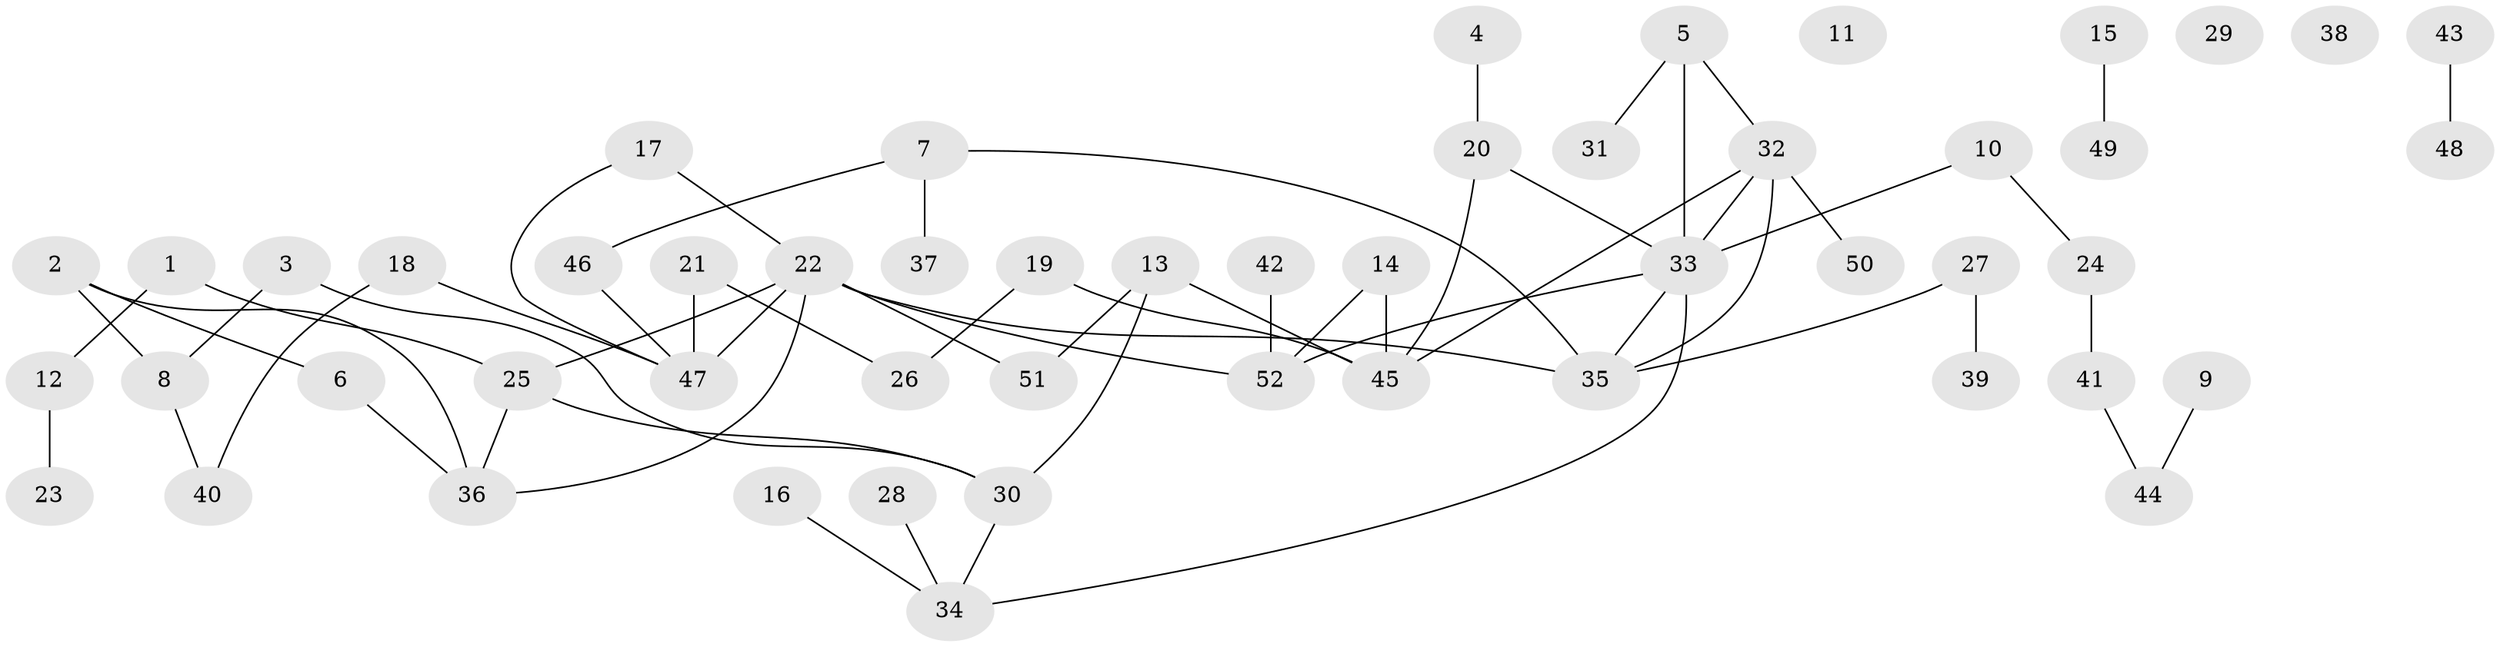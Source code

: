 // coarse degree distribution, {2: 0.3939393939393939, 6: 0.030303030303030304, 3: 0.06060606060606061, 1: 0.18181818181818182, 0: 0.15151515151515152, 5: 0.09090909090909091, 8: 0.030303030303030304, 4: 0.030303030303030304, 9: 0.030303030303030304}
// Generated by graph-tools (version 1.1) at 2025/41/03/06/25 10:41:23]
// undirected, 52 vertices, 61 edges
graph export_dot {
graph [start="1"]
  node [color=gray90,style=filled];
  1;
  2;
  3;
  4;
  5;
  6;
  7;
  8;
  9;
  10;
  11;
  12;
  13;
  14;
  15;
  16;
  17;
  18;
  19;
  20;
  21;
  22;
  23;
  24;
  25;
  26;
  27;
  28;
  29;
  30;
  31;
  32;
  33;
  34;
  35;
  36;
  37;
  38;
  39;
  40;
  41;
  42;
  43;
  44;
  45;
  46;
  47;
  48;
  49;
  50;
  51;
  52;
  1 -- 12;
  1 -- 25;
  2 -- 6;
  2 -- 8;
  2 -- 36;
  3 -- 8;
  3 -- 30;
  4 -- 20;
  5 -- 31;
  5 -- 32;
  5 -- 33;
  6 -- 36;
  7 -- 35;
  7 -- 37;
  7 -- 46;
  8 -- 40;
  9 -- 44;
  10 -- 24;
  10 -- 33;
  12 -- 23;
  13 -- 30;
  13 -- 45;
  13 -- 51;
  14 -- 45;
  14 -- 52;
  15 -- 49;
  16 -- 34;
  17 -- 22;
  17 -- 47;
  18 -- 40;
  18 -- 47;
  19 -- 26;
  19 -- 45;
  20 -- 33;
  20 -- 45;
  21 -- 26;
  21 -- 47;
  22 -- 25;
  22 -- 35;
  22 -- 36;
  22 -- 47;
  22 -- 51;
  22 -- 52;
  24 -- 41;
  25 -- 30;
  25 -- 36;
  27 -- 35;
  27 -- 39;
  28 -- 34;
  30 -- 34;
  32 -- 33;
  32 -- 35;
  32 -- 45;
  32 -- 50;
  33 -- 34;
  33 -- 35;
  33 -- 52;
  41 -- 44;
  42 -- 52;
  43 -- 48;
  46 -- 47;
}
